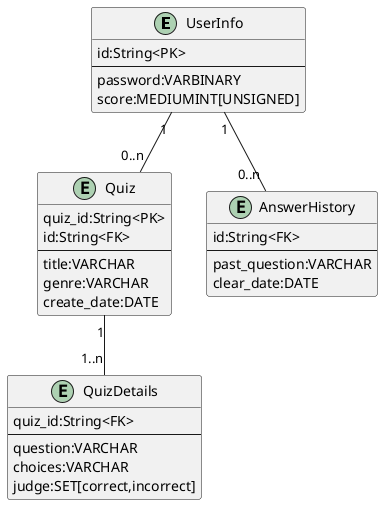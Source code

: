 @startuml ERD
!define ENTITY entity
!define RELATIONSHIP relationship

ENTITY "UserInfo" as user {
    id:String<PK>
--
    password:VARBINARY
    score:MEDIUMINT[UNSIGNED]
}


ENTITY "Quiz" as q {
    quiz_id:String<PK>
    id:String<FK>
--
    title:VARCHAR
    genre:VARCHAR
    create_date:DATE
}

ENTITY "QuizDetails" as qd {
    quiz_id:String<FK>
--
    question:VARCHAR
    choices:VARCHAR
    judge:SET[correct,incorrect]
}

ENTITY "AnswerHistory" as ah {
    id:String<FK>
--
    past_question:VARCHAR
    clear_date:DATE
}

user "1" --  "0..n" q
user "1" -- "0..n" ah
q "1" -- "1..n" qd


@enduml

